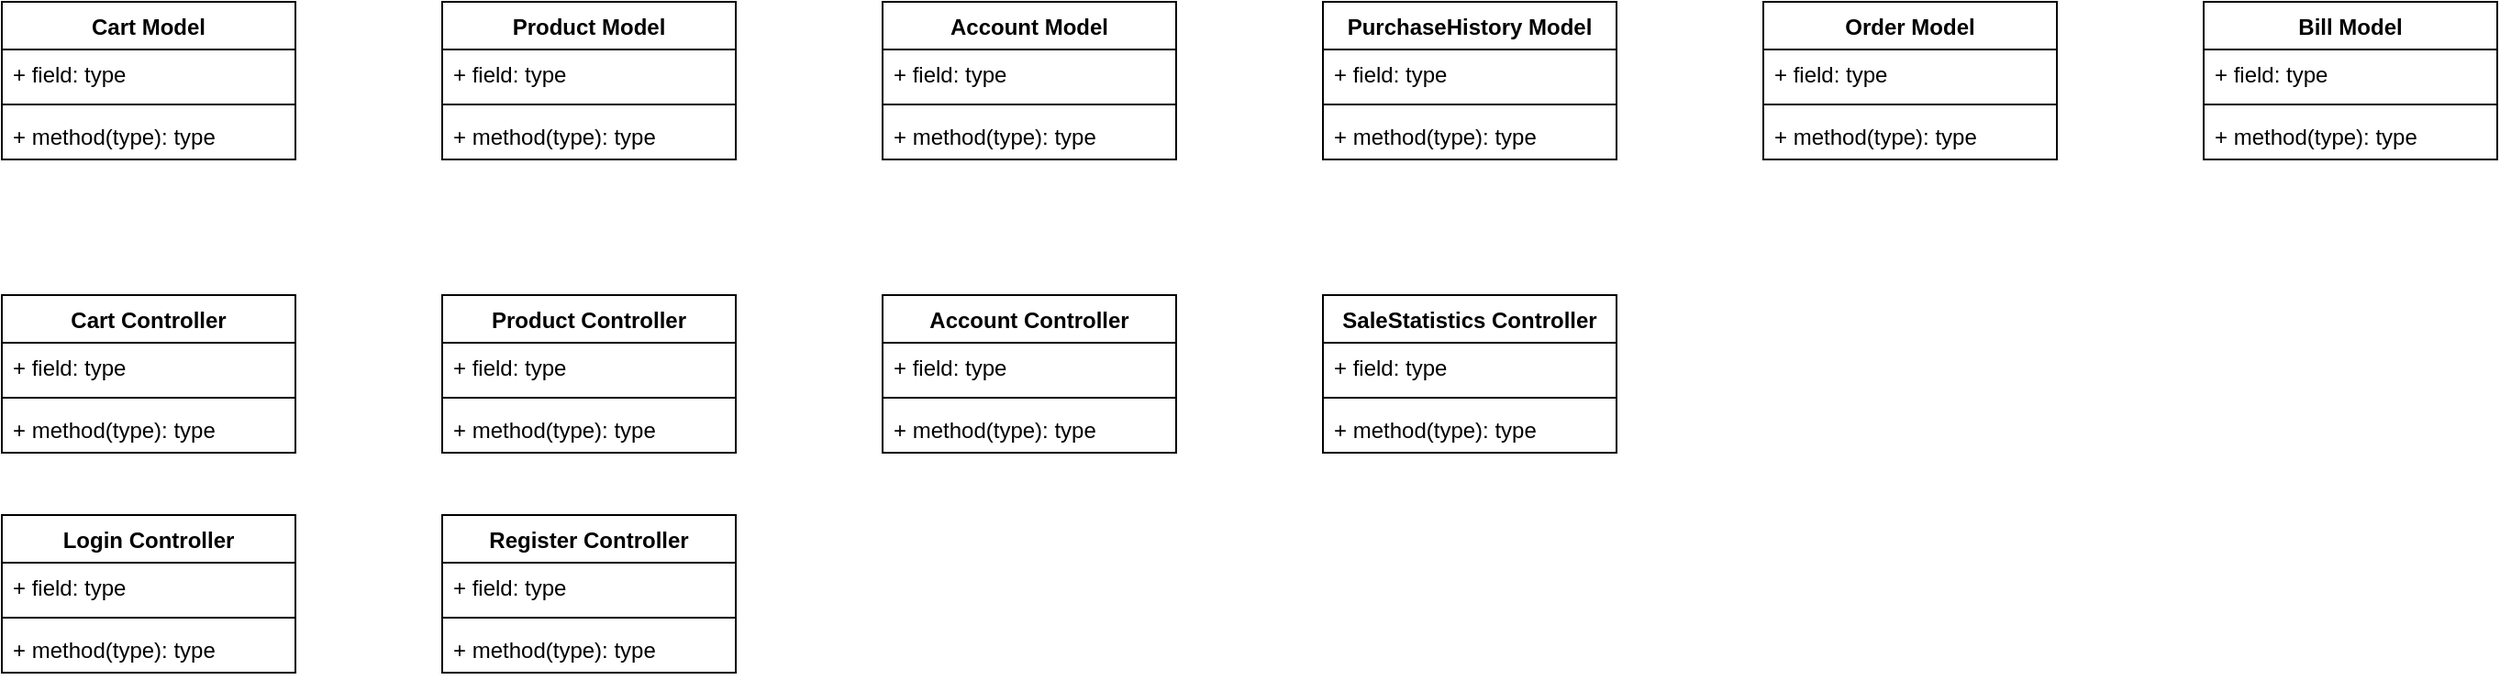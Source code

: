 <mxfile version="16.5.1" type="device"><diagram id="iHKMIQWXNUHumOlA1VqT" name="Page-1"><mxGraphModel dx="1730" dy="1148" grid="1" gridSize="10" guides="1" tooltips="1" connect="1" arrows="1" fold="1" page="1" pageScale="1" pageWidth="850" pageHeight="1100" math="0" shadow="0"><root><mxCell id="0"/><mxCell id="1" parent="0"/><mxCell id="gUh8i_VwvwUJNWOZ8tHj-1" value="Product Controller" style="swimlane;fontStyle=1;align=center;verticalAlign=top;childLayout=stackLayout;horizontal=1;startSize=26;horizontalStack=0;resizeParent=1;resizeParentMax=0;resizeLast=0;collapsible=1;marginBottom=0;" parent="1" vertex="1"><mxGeometry x="280" y="240" width="160" height="86" as="geometry"/></mxCell><mxCell id="gUh8i_VwvwUJNWOZ8tHj-2" value="+ field: type" style="text;strokeColor=none;fillColor=none;align=left;verticalAlign=top;spacingLeft=4;spacingRight=4;overflow=hidden;rotatable=0;points=[[0,0.5],[1,0.5]];portConstraint=eastwest;" parent="gUh8i_VwvwUJNWOZ8tHj-1" vertex="1"><mxGeometry y="26" width="160" height="26" as="geometry"/></mxCell><mxCell id="gUh8i_VwvwUJNWOZ8tHj-3" value="" style="line;strokeWidth=1;fillColor=none;align=left;verticalAlign=middle;spacingTop=-1;spacingLeft=3;spacingRight=3;rotatable=0;labelPosition=right;points=[];portConstraint=eastwest;" parent="gUh8i_VwvwUJNWOZ8tHj-1" vertex="1"><mxGeometry y="52" width="160" height="8" as="geometry"/></mxCell><mxCell id="gUh8i_VwvwUJNWOZ8tHj-4" value="+ method(type): type" style="text;strokeColor=none;fillColor=none;align=left;verticalAlign=top;spacingLeft=4;spacingRight=4;overflow=hidden;rotatable=0;points=[[0,0.5],[1,0.5]];portConstraint=eastwest;" parent="gUh8i_VwvwUJNWOZ8tHj-1" vertex="1"><mxGeometry y="60" width="160" height="26" as="geometry"/></mxCell><mxCell id="gUh8i_VwvwUJNWOZ8tHj-13" value="Cart Controller" style="swimlane;fontStyle=1;align=center;verticalAlign=top;childLayout=stackLayout;horizontal=1;startSize=26;horizontalStack=0;resizeParent=1;resizeParentMax=0;resizeLast=0;collapsible=1;marginBottom=0;" parent="1" vertex="1"><mxGeometry x="40" y="240" width="160" height="86" as="geometry"/></mxCell><mxCell id="gUh8i_VwvwUJNWOZ8tHj-14" value="+ field: type" style="text;strokeColor=none;fillColor=none;align=left;verticalAlign=top;spacingLeft=4;spacingRight=4;overflow=hidden;rotatable=0;points=[[0,0.5],[1,0.5]];portConstraint=eastwest;" parent="gUh8i_VwvwUJNWOZ8tHj-13" vertex="1"><mxGeometry y="26" width="160" height="26" as="geometry"/></mxCell><mxCell id="gUh8i_VwvwUJNWOZ8tHj-15" value="" style="line;strokeWidth=1;fillColor=none;align=left;verticalAlign=middle;spacingTop=-1;spacingLeft=3;spacingRight=3;rotatable=0;labelPosition=right;points=[];portConstraint=eastwest;" parent="gUh8i_VwvwUJNWOZ8tHj-13" vertex="1"><mxGeometry y="52" width="160" height="8" as="geometry"/></mxCell><mxCell id="gUh8i_VwvwUJNWOZ8tHj-16" value="+ method(type): type" style="text;strokeColor=none;fillColor=none;align=left;verticalAlign=top;spacingLeft=4;spacingRight=4;overflow=hidden;rotatable=0;points=[[0,0.5],[1,0.5]];portConstraint=eastwest;" parent="gUh8i_VwvwUJNWOZ8tHj-13" vertex="1"><mxGeometry y="60" width="160" height="26" as="geometry"/></mxCell><mxCell id="gUh8i_VwvwUJNWOZ8tHj-17" value="Product Model" style="swimlane;fontStyle=1;align=center;verticalAlign=top;childLayout=stackLayout;horizontal=1;startSize=26;horizontalStack=0;resizeParent=1;resizeParentMax=0;resizeLast=0;collapsible=1;marginBottom=0;" parent="1" vertex="1"><mxGeometry x="280" y="80" width="160" height="86" as="geometry"/></mxCell><mxCell id="gUh8i_VwvwUJNWOZ8tHj-18" value="+ field: type" style="text;strokeColor=none;fillColor=none;align=left;verticalAlign=top;spacingLeft=4;spacingRight=4;overflow=hidden;rotatable=0;points=[[0,0.5],[1,0.5]];portConstraint=eastwest;" parent="gUh8i_VwvwUJNWOZ8tHj-17" vertex="1"><mxGeometry y="26" width="160" height="26" as="geometry"/></mxCell><mxCell id="gUh8i_VwvwUJNWOZ8tHj-19" value="" style="line;strokeWidth=1;fillColor=none;align=left;verticalAlign=middle;spacingTop=-1;spacingLeft=3;spacingRight=3;rotatable=0;labelPosition=right;points=[];portConstraint=eastwest;" parent="gUh8i_VwvwUJNWOZ8tHj-17" vertex="1"><mxGeometry y="52" width="160" height="8" as="geometry"/></mxCell><mxCell id="gUh8i_VwvwUJNWOZ8tHj-20" value="+ method(type): type" style="text;strokeColor=none;fillColor=none;align=left;verticalAlign=top;spacingLeft=4;spacingRight=4;overflow=hidden;rotatable=0;points=[[0,0.5],[1,0.5]];portConstraint=eastwest;" parent="gUh8i_VwvwUJNWOZ8tHj-17" vertex="1"><mxGeometry y="60" width="160" height="26" as="geometry"/></mxCell><mxCell id="gUh8i_VwvwUJNWOZ8tHj-21" value="Cart Model" style="swimlane;fontStyle=1;align=center;verticalAlign=top;childLayout=stackLayout;horizontal=1;startSize=26;horizontalStack=0;resizeParent=1;resizeParentMax=0;resizeLast=0;collapsible=1;marginBottom=0;" parent="1" vertex="1"><mxGeometry x="40" y="80" width="160" height="86" as="geometry"/></mxCell><mxCell id="gUh8i_VwvwUJNWOZ8tHj-22" value="+ field: type" style="text;strokeColor=none;fillColor=none;align=left;verticalAlign=top;spacingLeft=4;spacingRight=4;overflow=hidden;rotatable=0;points=[[0,0.5],[1,0.5]];portConstraint=eastwest;" parent="gUh8i_VwvwUJNWOZ8tHj-21" vertex="1"><mxGeometry y="26" width="160" height="26" as="geometry"/></mxCell><mxCell id="gUh8i_VwvwUJNWOZ8tHj-23" value="" style="line;strokeWidth=1;fillColor=none;align=left;verticalAlign=middle;spacingTop=-1;spacingLeft=3;spacingRight=3;rotatable=0;labelPosition=right;points=[];portConstraint=eastwest;" parent="gUh8i_VwvwUJNWOZ8tHj-21" vertex="1"><mxGeometry y="52" width="160" height="8" as="geometry"/></mxCell><mxCell id="gUh8i_VwvwUJNWOZ8tHj-24" value="+ method(type): type" style="text;strokeColor=none;fillColor=none;align=left;verticalAlign=top;spacingLeft=4;spacingRight=4;overflow=hidden;rotatable=0;points=[[0,0.5],[1,0.5]];portConstraint=eastwest;" parent="gUh8i_VwvwUJNWOZ8tHj-21" vertex="1"><mxGeometry y="60" width="160" height="26" as="geometry"/></mxCell><mxCell id="gUh8i_VwvwUJNWOZ8tHj-25" value="Account Model" style="swimlane;fontStyle=1;align=center;verticalAlign=top;childLayout=stackLayout;horizontal=1;startSize=26;horizontalStack=0;resizeParent=1;resizeParentMax=0;resizeLast=0;collapsible=1;marginBottom=0;" parent="1" vertex="1"><mxGeometry x="520" y="80" width="160" height="86" as="geometry"/></mxCell><mxCell id="gUh8i_VwvwUJNWOZ8tHj-26" value="+ field: type" style="text;strokeColor=none;fillColor=none;align=left;verticalAlign=top;spacingLeft=4;spacingRight=4;overflow=hidden;rotatable=0;points=[[0,0.5],[1,0.5]];portConstraint=eastwest;" parent="gUh8i_VwvwUJNWOZ8tHj-25" vertex="1"><mxGeometry y="26" width="160" height="26" as="geometry"/></mxCell><mxCell id="gUh8i_VwvwUJNWOZ8tHj-27" value="" style="line;strokeWidth=1;fillColor=none;align=left;verticalAlign=middle;spacingTop=-1;spacingLeft=3;spacingRight=3;rotatable=0;labelPosition=right;points=[];portConstraint=eastwest;" parent="gUh8i_VwvwUJNWOZ8tHj-25" vertex="1"><mxGeometry y="52" width="160" height="8" as="geometry"/></mxCell><mxCell id="gUh8i_VwvwUJNWOZ8tHj-28" value="+ method(type): type" style="text;strokeColor=none;fillColor=none;align=left;verticalAlign=top;spacingLeft=4;spacingRight=4;overflow=hidden;rotatable=0;points=[[0,0.5],[1,0.5]];portConstraint=eastwest;" parent="gUh8i_VwvwUJNWOZ8tHj-25" vertex="1"><mxGeometry y="60" width="160" height="26" as="geometry"/></mxCell><mxCell id="gUh8i_VwvwUJNWOZ8tHj-29" value="Account Controller" style="swimlane;fontStyle=1;align=center;verticalAlign=top;childLayout=stackLayout;horizontal=1;startSize=26;horizontalStack=0;resizeParent=1;resizeParentMax=0;resizeLast=0;collapsible=1;marginBottom=0;" parent="1" vertex="1"><mxGeometry x="520" y="240" width="160" height="86" as="geometry"/></mxCell><mxCell id="gUh8i_VwvwUJNWOZ8tHj-30" value="+ field: type" style="text;strokeColor=none;fillColor=none;align=left;verticalAlign=top;spacingLeft=4;spacingRight=4;overflow=hidden;rotatable=0;points=[[0,0.5],[1,0.5]];portConstraint=eastwest;" parent="gUh8i_VwvwUJNWOZ8tHj-29" vertex="1"><mxGeometry y="26" width="160" height="26" as="geometry"/></mxCell><mxCell id="gUh8i_VwvwUJNWOZ8tHj-31" value="" style="line;strokeWidth=1;fillColor=none;align=left;verticalAlign=middle;spacingTop=-1;spacingLeft=3;spacingRight=3;rotatable=0;labelPosition=right;points=[];portConstraint=eastwest;" parent="gUh8i_VwvwUJNWOZ8tHj-29" vertex="1"><mxGeometry y="52" width="160" height="8" as="geometry"/></mxCell><mxCell id="gUh8i_VwvwUJNWOZ8tHj-32" value="+ method(type): type" style="text;strokeColor=none;fillColor=none;align=left;verticalAlign=top;spacingLeft=4;spacingRight=4;overflow=hidden;rotatable=0;points=[[0,0.5],[1,0.5]];portConstraint=eastwest;" parent="gUh8i_VwvwUJNWOZ8tHj-29" vertex="1"><mxGeometry y="60" width="160" height="26" as="geometry"/></mxCell><mxCell id="gUh8i_VwvwUJNWOZ8tHj-33" value="PurchaseHistory Model" style="swimlane;fontStyle=1;align=center;verticalAlign=top;childLayout=stackLayout;horizontal=1;startSize=26;horizontalStack=0;resizeParent=1;resizeParentMax=0;resizeLast=0;collapsible=1;marginBottom=0;" parent="1" vertex="1"><mxGeometry x="760" y="80" width="160" height="86" as="geometry"/></mxCell><mxCell id="gUh8i_VwvwUJNWOZ8tHj-34" value="+ field: type" style="text;strokeColor=none;fillColor=none;align=left;verticalAlign=top;spacingLeft=4;spacingRight=4;overflow=hidden;rotatable=0;points=[[0,0.5],[1,0.5]];portConstraint=eastwest;" parent="gUh8i_VwvwUJNWOZ8tHj-33" vertex="1"><mxGeometry y="26" width="160" height="26" as="geometry"/></mxCell><mxCell id="gUh8i_VwvwUJNWOZ8tHj-35" value="" style="line;strokeWidth=1;fillColor=none;align=left;verticalAlign=middle;spacingTop=-1;spacingLeft=3;spacingRight=3;rotatable=0;labelPosition=right;points=[];portConstraint=eastwest;" parent="gUh8i_VwvwUJNWOZ8tHj-33" vertex="1"><mxGeometry y="52" width="160" height="8" as="geometry"/></mxCell><mxCell id="gUh8i_VwvwUJNWOZ8tHj-36" value="+ method(type): type" style="text;strokeColor=none;fillColor=none;align=left;verticalAlign=top;spacingLeft=4;spacingRight=4;overflow=hidden;rotatable=0;points=[[0,0.5],[1,0.5]];portConstraint=eastwest;" parent="gUh8i_VwvwUJNWOZ8tHj-33" vertex="1"><mxGeometry y="60" width="160" height="26" as="geometry"/></mxCell><mxCell id="nWl0MVDC1HXZPAvvQISL-2" value="Order Model" style="swimlane;fontStyle=1;align=center;verticalAlign=top;childLayout=stackLayout;horizontal=1;startSize=26;horizontalStack=0;resizeParent=1;resizeParentMax=0;resizeLast=0;collapsible=1;marginBottom=0;" parent="1" vertex="1"><mxGeometry x="1000" y="80" width="160" height="86" as="geometry"/></mxCell><mxCell id="nWl0MVDC1HXZPAvvQISL-3" value="+ field: type" style="text;strokeColor=none;fillColor=none;align=left;verticalAlign=top;spacingLeft=4;spacingRight=4;overflow=hidden;rotatable=0;points=[[0,0.5],[1,0.5]];portConstraint=eastwest;" parent="nWl0MVDC1HXZPAvvQISL-2" vertex="1"><mxGeometry y="26" width="160" height="26" as="geometry"/></mxCell><mxCell id="nWl0MVDC1HXZPAvvQISL-4" value="" style="line;strokeWidth=1;fillColor=none;align=left;verticalAlign=middle;spacingTop=-1;spacingLeft=3;spacingRight=3;rotatable=0;labelPosition=right;points=[];portConstraint=eastwest;" parent="nWl0MVDC1HXZPAvvQISL-2" vertex="1"><mxGeometry y="52" width="160" height="8" as="geometry"/></mxCell><mxCell id="nWl0MVDC1HXZPAvvQISL-5" value="+ method(type): type" style="text;strokeColor=none;fillColor=none;align=left;verticalAlign=top;spacingLeft=4;spacingRight=4;overflow=hidden;rotatable=0;points=[[0,0.5],[1,0.5]];portConstraint=eastwest;" parent="nWl0MVDC1HXZPAvvQISL-2" vertex="1"><mxGeometry y="60" width="160" height="26" as="geometry"/></mxCell><mxCell id="nWl0MVDC1HXZPAvvQISL-7" value="Bill Model" style="swimlane;fontStyle=1;align=center;verticalAlign=top;childLayout=stackLayout;horizontal=1;startSize=26;horizontalStack=0;resizeParent=1;resizeParentMax=0;resizeLast=0;collapsible=1;marginBottom=0;" parent="1" vertex="1"><mxGeometry x="1240" y="80" width="160" height="86" as="geometry"/></mxCell><mxCell id="nWl0MVDC1HXZPAvvQISL-8" value="+ field: type" style="text;strokeColor=none;fillColor=none;align=left;verticalAlign=top;spacingLeft=4;spacingRight=4;overflow=hidden;rotatable=0;points=[[0,0.5],[1,0.5]];portConstraint=eastwest;" parent="nWl0MVDC1HXZPAvvQISL-7" vertex="1"><mxGeometry y="26" width="160" height="26" as="geometry"/></mxCell><mxCell id="nWl0MVDC1HXZPAvvQISL-9" value="" style="line;strokeWidth=1;fillColor=none;align=left;verticalAlign=middle;spacingTop=-1;spacingLeft=3;spacingRight=3;rotatable=0;labelPosition=right;points=[];portConstraint=eastwest;" parent="nWl0MVDC1HXZPAvvQISL-7" vertex="1"><mxGeometry y="52" width="160" height="8" as="geometry"/></mxCell><mxCell id="nWl0MVDC1HXZPAvvQISL-10" value="+ method(type): type" style="text;strokeColor=none;fillColor=none;align=left;verticalAlign=top;spacingLeft=4;spacingRight=4;overflow=hidden;rotatable=0;points=[[0,0.5],[1,0.5]];portConstraint=eastwest;" parent="nWl0MVDC1HXZPAvvQISL-7" vertex="1"><mxGeometry y="60" width="160" height="26" as="geometry"/></mxCell><mxCell id="nWl0MVDC1HXZPAvvQISL-11" value="SaleStatistics Controller" style="swimlane;fontStyle=1;align=center;verticalAlign=top;childLayout=stackLayout;horizontal=1;startSize=26;horizontalStack=0;resizeParent=1;resizeParentMax=0;resizeLast=0;collapsible=1;marginBottom=0;" parent="1" vertex="1"><mxGeometry x="760" y="240" width="160" height="86" as="geometry"/></mxCell><mxCell id="nWl0MVDC1HXZPAvvQISL-12" value="+ field: type" style="text;strokeColor=none;fillColor=none;align=left;verticalAlign=top;spacingLeft=4;spacingRight=4;overflow=hidden;rotatable=0;points=[[0,0.5],[1,0.5]];portConstraint=eastwest;" parent="nWl0MVDC1HXZPAvvQISL-11" vertex="1"><mxGeometry y="26" width="160" height="26" as="geometry"/></mxCell><mxCell id="nWl0MVDC1HXZPAvvQISL-13" value="" style="line;strokeWidth=1;fillColor=none;align=left;verticalAlign=middle;spacingTop=-1;spacingLeft=3;spacingRight=3;rotatable=0;labelPosition=right;points=[];portConstraint=eastwest;" parent="nWl0MVDC1HXZPAvvQISL-11" vertex="1"><mxGeometry y="52" width="160" height="8" as="geometry"/></mxCell><mxCell id="nWl0MVDC1HXZPAvvQISL-14" value="+ method(type): type" style="text;strokeColor=none;fillColor=none;align=left;verticalAlign=top;spacingLeft=4;spacingRight=4;overflow=hidden;rotatable=0;points=[[0,0.5],[1,0.5]];portConstraint=eastwest;" parent="nWl0MVDC1HXZPAvvQISL-11" vertex="1"><mxGeometry y="60" width="160" height="26" as="geometry"/></mxCell><mxCell id="TjmQJIRYrY-PxP81Oxn5-1" value="Login Controller" style="swimlane;fontStyle=1;align=center;verticalAlign=top;childLayout=stackLayout;horizontal=1;startSize=26;horizontalStack=0;resizeParent=1;resizeParentMax=0;resizeLast=0;collapsible=1;marginBottom=0;" vertex="1" parent="1"><mxGeometry x="40" y="360" width="160" height="86" as="geometry"/></mxCell><mxCell id="TjmQJIRYrY-PxP81Oxn5-2" value="+ field: type" style="text;strokeColor=none;fillColor=none;align=left;verticalAlign=top;spacingLeft=4;spacingRight=4;overflow=hidden;rotatable=0;points=[[0,0.5],[1,0.5]];portConstraint=eastwest;" vertex="1" parent="TjmQJIRYrY-PxP81Oxn5-1"><mxGeometry y="26" width="160" height="26" as="geometry"/></mxCell><mxCell id="TjmQJIRYrY-PxP81Oxn5-3" value="" style="line;strokeWidth=1;fillColor=none;align=left;verticalAlign=middle;spacingTop=-1;spacingLeft=3;spacingRight=3;rotatable=0;labelPosition=right;points=[];portConstraint=eastwest;" vertex="1" parent="TjmQJIRYrY-PxP81Oxn5-1"><mxGeometry y="52" width="160" height="8" as="geometry"/></mxCell><mxCell id="TjmQJIRYrY-PxP81Oxn5-4" value="+ method(type): type" style="text;strokeColor=none;fillColor=none;align=left;verticalAlign=top;spacingLeft=4;spacingRight=4;overflow=hidden;rotatable=0;points=[[0,0.5],[1,0.5]];portConstraint=eastwest;" vertex="1" parent="TjmQJIRYrY-PxP81Oxn5-1"><mxGeometry y="60" width="160" height="26" as="geometry"/></mxCell><mxCell id="TjmQJIRYrY-PxP81Oxn5-5" value="Register Controller" style="swimlane;fontStyle=1;align=center;verticalAlign=top;childLayout=stackLayout;horizontal=1;startSize=26;horizontalStack=0;resizeParent=1;resizeParentMax=0;resizeLast=0;collapsible=1;marginBottom=0;" vertex="1" parent="1"><mxGeometry x="280" y="360" width="160" height="86" as="geometry"/></mxCell><mxCell id="TjmQJIRYrY-PxP81Oxn5-6" value="+ field: type" style="text;strokeColor=none;fillColor=none;align=left;verticalAlign=top;spacingLeft=4;spacingRight=4;overflow=hidden;rotatable=0;points=[[0,0.5],[1,0.5]];portConstraint=eastwest;" vertex="1" parent="TjmQJIRYrY-PxP81Oxn5-5"><mxGeometry y="26" width="160" height="26" as="geometry"/></mxCell><mxCell id="TjmQJIRYrY-PxP81Oxn5-7" value="" style="line;strokeWidth=1;fillColor=none;align=left;verticalAlign=middle;spacingTop=-1;spacingLeft=3;spacingRight=3;rotatable=0;labelPosition=right;points=[];portConstraint=eastwest;" vertex="1" parent="TjmQJIRYrY-PxP81Oxn5-5"><mxGeometry y="52" width="160" height="8" as="geometry"/></mxCell><mxCell id="TjmQJIRYrY-PxP81Oxn5-8" value="+ method(type): type" style="text;strokeColor=none;fillColor=none;align=left;verticalAlign=top;spacingLeft=4;spacingRight=4;overflow=hidden;rotatable=0;points=[[0,0.5],[1,0.5]];portConstraint=eastwest;" vertex="1" parent="TjmQJIRYrY-PxP81Oxn5-5"><mxGeometry y="60" width="160" height="26" as="geometry"/></mxCell></root></mxGraphModel></diagram></mxfile>